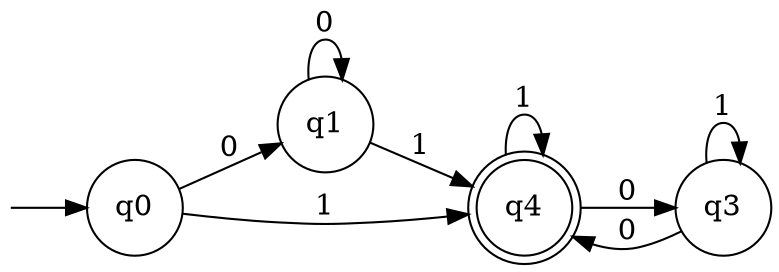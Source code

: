 digraph G {
  rankdir=LR;
  n__ [label="" shape=none width=.0];
  4 [shape=circle label="q0"]
  3 [shape=circle label="q1"]
  1 [shape=circle label="q2"]
  2 [shape=circle label="q3"]
  1 [shape=doublecircle label="q4"]
  n__ -> 4;
  4 -> 3 [label="0"]
  4 -> 1 [label="1"]
  3 -> 3 [label="0"]
  3 -> 1 [label="1"]
  1 -> 2 [label="0"]
  1 -> 1 [label="1"]
  2 -> 1 [label="0"]
  2 -> 2 [label="1"]
}
